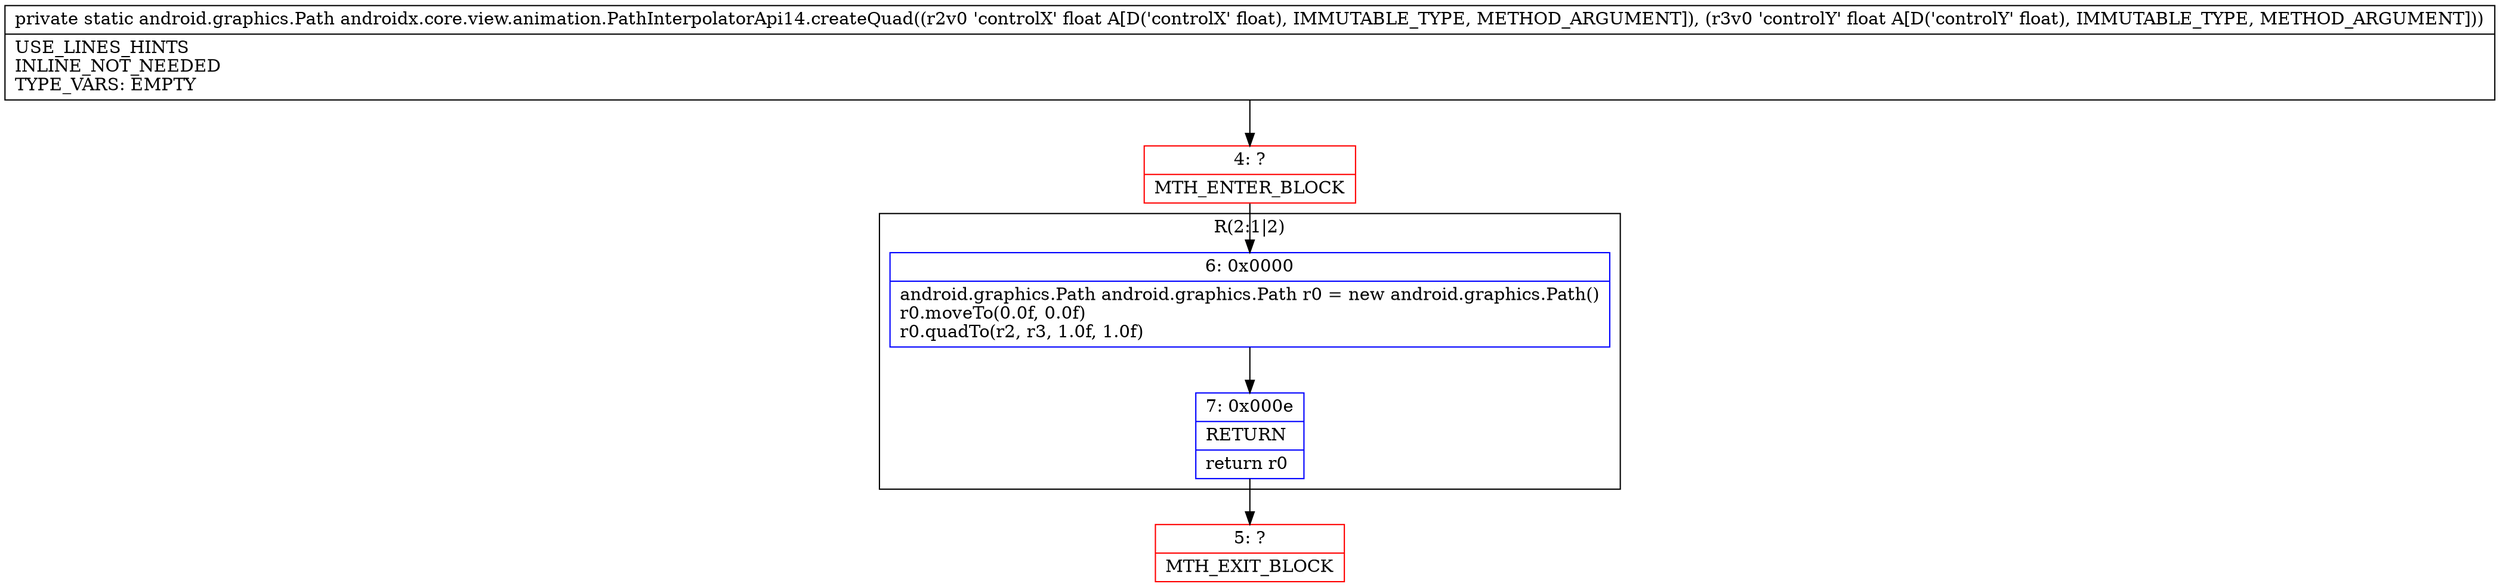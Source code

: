 digraph "CFG forandroidx.core.view.animation.PathInterpolatorApi14.createQuad(FF)Landroid\/graphics\/Path;" {
subgraph cluster_Region_1051155860 {
label = "R(2:1|2)";
node [shape=record,color=blue];
Node_6 [shape=record,label="{6\:\ 0x0000|android.graphics.Path android.graphics.Path r0 = new android.graphics.Path()\lr0.moveTo(0.0f, 0.0f)\lr0.quadTo(r2, r3, 1.0f, 1.0f)\l}"];
Node_7 [shape=record,label="{7\:\ 0x000e|RETURN\l|return r0\l}"];
}
Node_4 [shape=record,color=red,label="{4\:\ ?|MTH_ENTER_BLOCK\l}"];
Node_5 [shape=record,color=red,label="{5\:\ ?|MTH_EXIT_BLOCK\l}"];
MethodNode[shape=record,label="{private static android.graphics.Path androidx.core.view.animation.PathInterpolatorApi14.createQuad((r2v0 'controlX' float A[D('controlX' float), IMMUTABLE_TYPE, METHOD_ARGUMENT]), (r3v0 'controlY' float A[D('controlY' float), IMMUTABLE_TYPE, METHOD_ARGUMENT]))  | USE_LINES_HINTS\lINLINE_NOT_NEEDED\lTYPE_VARS: EMPTY\l}"];
MethodNode -> Node_4;Node_6 -> Node_7;
Node_7 -> Node_5;
Node_4 -> Node_6;
}

